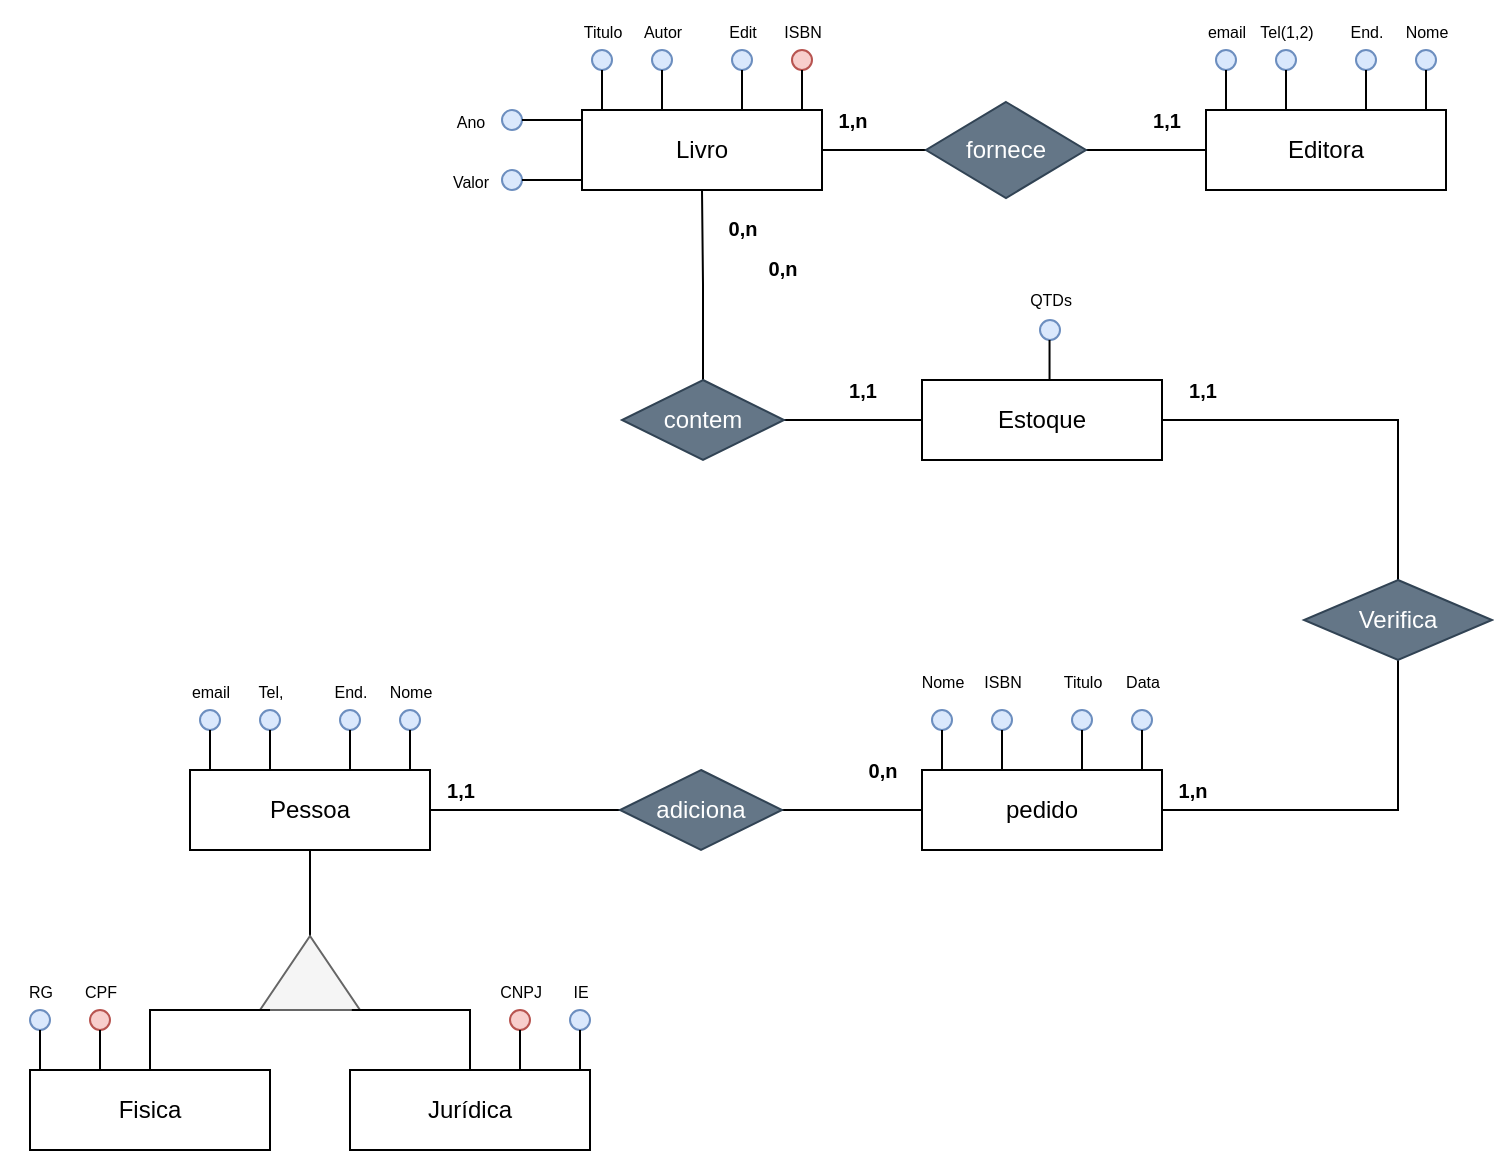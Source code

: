 <mxfile version="24.0.4" type="device">
  <diagram name="Página-1" id="OdjBMRz838rGZbjxM9Dp">
    <mxGraphModel dx="915" dy="690" grid="1" gridSize="10" guides="1" tooltips="1" connect="1" arrows="1" fold="1" page="1" pageScale="1" pageWidth="827" pageHeight="1169" math="0" shadow="0">
      <root>
        <mxCell id="0" />
        <mxCell id="1" parent="0" />
        <mxCell id="bKmv5C8NUxd5f1kKGfp8-123" style="edgeStyle=orthogonalEdgeStyle;rounded=0;orthogonalLoop=1;jettySize=auto;html=1;entryX=0;entryY=0.5;entryDx=0;entryDy=0;endArrow=none;endFill=0;" parent="1" source="bKmv5C8NUxd5f1kKGfp8-1" target="bKmv5C8NUxd5f1kKGfp8-124" edge="1">
          <mxGeometry relative="1" as="geometry">
            <mxPoint x="364" y="825" as="targetPoint" />
          </mxGeometry>
        </mxCell>
        <mxCell id="bKmv5C8NUxd5f1kKGfp8-1" value="Pessoa" style="rounded=0;whiteSpace=wrap;html=1;" parent="1" vertex="1">
          <mxGeometry x="153" y="805" width="120" height="40" as="geometry" />
        </mxCell>
        <mxCell id="bKmv5C8NUxd5f1kKGfp8-3" style="edgeStyle=orthogonalEdgeStyle;rounded=0;orthogonalLoop=1;jettySize=auto;html=1;entryX=0.5;entryY=1;entryDx=0;entryDy=0;endArrow=none;endFill=0;" parent="1" source="bKmv5C8NUxd5f1kKGfp8-2" target="bKmv5C8NUxd5f1kKGfp8-1" edge="1">
          <mxGeometry relative="1" as="geometry" />
        </mxCell>
        <mxCell id="bKmv5C8NUxd5f1kKGfp8-2" value="" style="triangle;whiteSpace=wrap;html=1;rotation=-90;fillColor=#f5f5f5;fontColor=#333333;strokeColor=#666666;" parent="1" vertex="1">
          <mxGeometry x="194.5" y="881.5" width="37" height="50" as="geometry" />
        </mxCell>
        <mxCell id="bKmv5C8NUxd5f1kKGfp8-6" style="edgeStyle=orthogonalEdgeStyle;rounded=0;orthogonalLoop=1;jettySize=auto;html=1;entryX=0;entryY=0.1;entryDx=0;entryDy=0;entryPerimeter=0;endArrow=none;endFill=0;" parent="1" source="bKmv5C8NUxd5f1kKGfp8-4" target="bKmv5C8NUxd5f1kKGfp8-2" edge="1">
          <mxGeometry relative="1" as="geometry">
            <mxPoint x="133" y="925" as="targetPoint" />
            <Array as="points">
              <mxPoint x="133" y="925" />
            </Array>
          </mxGeometry>
        </mxCell>
        <mxCell id="bKmv5C8NUxd5f1kKGfp8-4" value="Fisica" style="rounded=0;whiteSpace=wrap;html=1;" parent="1" vertex="1">
          <mxGeometry x="73" y="955" width="120" height="40" as="geometry" />
        </mxCell>
        <mxCell id="bKmv5C8NUxd5f1kKGfp8-7" style="edgeStyle=orthogonalEdgeStyle;rounded=0;orthogonalLoop=1;jettySize=auto;html=1;entryX=0.015;entryY=0.917;entryDx=0;entryDy=0;entryPerimeter=0;endArrow=none;endFill=0;" parent="1" source="bKmv5C8NUxd5f1kKGfp8-5" target="bKmv5C8NUxd5f1kKGfp8-2" edge="1">
          <mxGeometry relative="1" as="geometry">
            <mxPoint x="293" y="925" as="targetPoint" />
            <Array as="points">
              <mxPoint x="293" y="925" />
              <mxPoint x="234" y="925" />
            </Array>
          </mxGeometry>
        </mxCell>
        <mxCell id="bKmv5C8NUxd5f1kKGfp8-5" value="Jurídica&lt;span style=&quot;color: rgba(0, 0, 0, 0); font-family: monospace; font-size: 0px; text-align: start; text-wrap: nowrap;&quot;&gt;%3CmxGraphModel%3E%3Croot%3E%3CmxCell%20id%3D%220%22%2F%3E%3CmxCell%20id%3D%221%22%20parent%3D%220%22%2F%3E%3CmxCell%20id%3D%222%22%20value%3D%22%22%20style%3D%22ellipse%3BwhiteSpace%3Dwrap%3Bhtml%3D1%3Baspect%3Dfixed%3BfillColor%3D%23dae8fc%3BstrokeColor%3D%236c8ebf%3B%22%20vertex%3D%221%22%20parent%3D%221%22%3E%3CmxGeometry%20x%3D%22124%22%20y%3D%22600%22%20width%3D%2210%22%20height%3D%2210%22%20as%3D%22geometry%22%2F%3E%3C%2FmxCell%3E%3CmxCell%20id%3D%223%22%20value%3D%22%22%20style%3D%22ellipse%3BwhiteSpace%3Dwrap%3Bhtml%3D1%3Baspect%3Dfixed%3BfillColor%3D%23dae8fc%3BstrokeColor%3D%236c8ebf%3B%22%20vertex%3D%221%22%20parent%3D%221%22%3E%3CmxGeometry%20x%3D%22154%22%20y%3D%22600%22%20width%3D%2210%22%20height%3D%2210%22%20as%3D%22geometry%22%2F%3E%3C%2FmxCell%3E%3CmxCell%20id%3D%224%22%20style%3D%22edgeStyle%3DorthogonalEdgeStyle%3Brounded%3D0%3BorthogonalLoop%3D1%3BjettySize%3Dauto%3Bhtml%3D1%3BentryX%3D0.292%3BentryY%3D0%3BentryDx%3D0%3BentryDy%3D0%3BentryPerimeter%3D0%3BendArrow%3Dnone%3BendFill%3D0%3B%22%20edge%3D%221%22%20source%3D%223%22%20parent%3D%221%22%3E%3CmxGeometry%20relative%3D%221%22%20as%3D%22geometry%22%3E%3CmxPoint%20x%3D%22162%22%20y%3D%22630%22%20as%3D%22targetPoint%22%2F%3E%3C%2FmxGeometry%3E%3C%2FmxCell%3E%3CmxCell%20id%3D%225%22%20style%3D%22edgeStyle%3DorthogonalEdgeStyle%3Brounded%3D0%3BorthogonalLoop%3D1%3BjettySize%3Dauto%3Bhtml%3D1%3BentryX%3D0.049%3BentryY%3D-0.015%3BentryDx%3D0%3BentryDy%3D0%3BentryPerimeter%3D0%3BendArrow%3Dnone%3BendFill%3D0%3B%22%20edge%3D%221%22%20source%3D%222%22%20parent%3D%221%22%3E%3CmxGeometry%20relative%3D%221%22%20as%3D%22geometry%22%3E%3CmxPoint%20x%3D%22133%22%20y%3D%22629%22%20as%3D%22targetPoint%22%2F%3E%3C%2FmxGeometry%3E%3C%2FmxCell%3E%3C%2Froot%3E%3C%2FmxGraphModel%3E&lt;/span&gt;" style="rounded=0;whiteSpace=wrap;html=1;" parent="1" vertex="1">
          <mxGeometry x="233" y="955" width="120" height="40" as="geometry" />
        </mxCell>
        <mxCell id="bKmv5C8NUxd5f1kKGfp8-8" value="" style="ellipse;whiteSpace=wrap;html=1;aspect=fixed;fillColor=#dae8fc;strokeColor=#6c8ebf;" parent="1" vertex="1">
          <mxGeometry x="73" y="925" width="10" height="10" as="geometry" />
        </mxCell>
        <mxCell id="bKmv5C8NUxd5f1kKGfp8-9" value="" style="ellipse;whiteSpace=wrap;html=1;aspect=fixed;fillColor=#f8cecc;strokeColor=#b85450;" parent="1" vertex="1">
          <mxGeometry x="103" y="925" width="10" height="10" as="geometry" />
        </mxCell>
        <mxCell id="bKmv5C8NUxd5f1kKGfp8-10" style="edgeStyle=orthogonalEdgeStyle;rounded=0;orthogonalLoop=1;jettySize=auto;html=1;endArrow=none;endFill=0;" parent="1" source="bKmv5C8NUxd5f1kKGfp8-9" edge="1">
          <mxGeometry relative="1" as="geometry">
            <mxPoint x="108" y="955" as="targetPoint" />
            <Array as="points" />
          </mxGeometry>
        </mxCell>
        <mxCell id="bKmv5C8NUxd5f1kKGfp8-11" style="edgeStyle=orthogonalEdgeStyle;rounded=0;orthogonalLoop=1;jettySize=auto;html=1;endArrow=none;endFill=0;" parent="1" source="bKmv5C8NUxd5f1kKGfp8-8" edge="1">
          <mxGeometry relative="1" as="geometry">
            <mxPoint x="78" y="955" as="targetPoint" />
          </mxGeometry>
        </mxCell>
        <mxCell id="bKmv5C8NUxd5f1kKGfp8-12" value="&lt;span style=&quot;font-size: 8px;&quot;&gt;RG&lt;/span&gt;" style="text;html=1;align=center;verticalAlign=middle;resizable=0;points=[];autosize=1;strokeColor=none;fillColor=none;" parent="1" vertex="1">
          <mxGeometry x="58" y="900" width="40" height="30" as="geometry" />
        </mxCell>
        <mxCell id="bKmv5C8NUxd5f1kKGfp8-14" value="" style="ellipse;whiteSpace=wrap;html=1;aspect=fixed;fillColor=#f8cecc;strokeColor=#b85450;" parent="1" vertex="1">
          <mxGeometry x="313" y="925" width="10" height="10" as="geometry" />
        </mxCell>
        <mxCell id="bKmv5C8NUxd5f1kKGfp8-15" value="" style="ellipse;whiteSpace=wrap;html=1;aspect=fixed;fillColor=#dae8fc;strokeColor=#6c8ebf;" parent="1" vertex="1">
          <mxGeometry x="343" y="925" width="10" height="10" as="geometry" />
        </mxCell>
        <mxCell id="bKmv5C8NUxd5f1kKGfp8-16" style="edgeStyle=orthogonalEdgeStyle;rounded=0;orthogonalLoop=1;jettySize=auto;html=1;endArrow=none;endFill=0;" parent="1" source="bKmv5C8NUxd5f1kKGfp8-15" edge="1">
          <mxGeometry relative="1" as="geometry">
            <mxPoint x="348" y="955" as="targetPoint" />
            <Array as="points" />
          </mxGeometry>
        </mxCell>
        <mxCell id="bKmv5C8NUxd5f1kKGfp8-17" style="edgeStyle=orthogonalEdgeStyle;rounded=0;orthogonalLoop=1;jettySize=auto;html=1;endArrow=none;endFill=0;" parent="1" source="bKmv5C8NUxd5f1kKGfp8-14" edge="1">
          <mxGeometry relative="1" as="geometry">
            <mxPoint x="318" y="955" as="targetPoint" />
          </mxGeometry>
        </mxCell>
        <mxCell id="bKmv5C8NUxd5f1kKGfp8-18" value="&lt;span style=&quot;font-size: 8px;&quot;&gt;CNPJ&lt;/span&gt;" style="text;html=1;align=center;verticalAlign=middle;resizable=0;points=[];autosize=1;strokeColor=none;fillColor=none;" parent="1" vertex="1">
          <mxGeometry x="298" y="900" width="40" height="30" as="geometry" />
        </mxCell>
        <mxCell id="bKmv5C8NUxd5f1kKGfp8-19" value="&lt;span style=&quot;font-size: 8px;&quot;&gt;IE&lt;/span&gt;" style="text;html=1;align=center;verticalAlign=middle;resizable=0;points=[];autosize=1;strokeColor=none;fillColor=none;" parent="1" vertex="1">
          <mxGeometry x="333" y="900" width="30" height="30" as="geometry" />
        </mxCell>
        <mxCell id="bKmv5C8NUxd5f1kKGfp8-21" value="" style="ellipse;whiteSpace=wrap;html=1;aspect=fixed;fillColor=#dae8fc;strokeColor=#6c8ebf;" parent="1" vertex="1">
          <mxGeometry x="158" y="775" width="10" height="10" as="geometry" />
        </mxCell>
        <mxCell id="bKmv5C8NUxd5f1kKGfp8-22" style="edgeStyle=orthogonalEdgeStyle;rounded=0;orthogonalLoop=1;jettySize=auto;html=1;endArrow=none;endFill=0;" parent="1" source="bKmv5C8NUxd5f1kKGfp8-21" edge="1">
          <mxGeometry relative="1" as="geometry">
            <mxPoint x="163" y="805" as="targetPoint" />
          </mxGeometry>
        </mxCell>
        <mxCell id="bKmv5C8NUxd5f1kKGfp8-23" value="&lt;span style=&quot;font-size: 8px;&quot;&gt;email&lt;/span&gt;" style="text;html=1;align=center;verticalAlign=middle;resizable=0;points=[];autosize=1;strokeColor=none;fillColor=none;" parent="1" vertex="1">
          <mxGeometry x="143" y="750" width="40" height="30" as="geometry" />
        </mxCell>
        <mxCell id="bKmv5C8NUxd5f1kKGfp8-24" value="" style="ellipse;whiteSpace=wrap;html=1;aspect=fixed;fillColor=#dae8fc;strokeColor=#6c8ebf;" parent="1" vertex="1">
          <mxGeometry x="258" y="775" width="10" height="10" as="geometry" />
        </mxCell>
        <mxCell id="bKmv5C8NUxd5f1kKGfp8-25" style="edgeStyle=orthogonalEdgeStyle;rounded=0;orthogonalLoop=1;jettySize=auto;html=1;endArrow=none;endFill=0;" parent="1" source="bKmv5C8NUxd5f1kKGfp8-24" edge="1">
          <mxGeometry relative="1" as="geometry">
            <mxPoint x="263" y="805" as="targetPoint" />
          </mxGeometry>
        </mxCell>
        <mxCell id="bKmv5C8NUxd5f1kKGfp8-26" value="&lt;span style=&quot;font-size: 8px;&quot;&gt;Nome&lt;/span&gt;" style="text;html=1;align=center;verticalAlign=middle;resizable=0;points=[];autosize=1;strokeColor=none;fillColor=none;" parent="1" vertex="1">
          <mxGeometry x="243" y="750" width="40" height="30" as="geometry" />
        </mxCell>
        <mxCell id="bKmv5C8NUxd5f1kKGfp8-27" value="" style="ellipse;whiteSpace=wrap;html=1;aspect=fixed;fillColor=#dae8fc;strokeColor=#6c8ebf;" parent="1" vertex="1">
          <mxGeometry x="188" y="775" width="10" height="10" as="geometry" />
        </mxCell>
        <mxCell id="bKmv5C8NUxd5f1kKGfp8-28" style="edgeStyle=orthogonalEdgeStyle;rounded=0;orthogonalLoop=1;jettySize=auto;html=1;endArrow=none;endFill=0;" parent="1" source="bKmv5C8NUxd5f1kKGfp8-27" edge="1">
          <mxGeometry relative="1" as="geometry">
            <mxPoint x="193" y="805" as="targetPoint" />
          </mxGeometry>
        </mxCell>
        <mxCell id="bKmv5C8NUxd5f1kKGfp8-29" value="&lt;span style=&quot;font-size: 8px;&quot;&gt;Tel,&lt;/span&gt;" style="text;html=1;align=center;verticalAlign=middle;resizable=0;points=[];autosize=1;strokeColor=none;fillColor=none;" parent="1" vertex="1">
          <mxGeometry x="173" y="750" width="40" height="30" as="geometry" />
        </mxCell>
        <mxCell id="bKmv5C8NUxd5f1kKGfp8-30" value="" style="ellipse;whiteSpace=wrap;html=1;aspect=fixed;fillColor=#dae8fc;strokeColor=#6c8ebf;" parent="1" vertex="1">
          <mxGeometry x="228" y="775" width="10" height="10" as="geometry" />
        </mxCell>
        <mxCell id="bKmv5C8NUxd5f1kKGfp8-31" style="edgeStyle=orthogonalEdgeStyle;rounded=0;orthogonalLoop=1;jettySize=auto;html=1;endArrow=none;endFill=0;" parent="1" source="bKmv5C8NUxd5f1kKGfp8-30" edge="1">
          <mxGeometry relative="1" as="geometry">
            <mxPoint x="233" y="805" as="targetPoint" />
          </mxGeometry>
        </mxCell>
        <mxCell id="bKmv5C8NUxd5f1kKGfp8-32" value="&lt;span style=&quot;font-size: 8px;&quot;&gt;End.&lt;/span&gt;" style="text;html=1;align=center;verticalAlign=middle;resizable=0;points=[];autosize=1;strokeColor=none;fillColor=none;" parent="1" vertex="1">
          <mxGeometry x="213" y="750" width="40" height="30" as="geometry" />
        </mxCell>
        <mxCell id="bKmv5C8NUxd5f1kKGfp8-33" value="Livro" style="rounded=0;whiteSpace=wrap;html=1;" parent="1" vertex="1">
          <mxGeometry x="349" y="475" width="120" height="40" as="geometry" />
        </mxCell>
        <mxCell id="bKmv5C8NUxd5f1kKGfp8-34" value="" style="ellipse;whiteSpace=wrap;html=1;aspect=fixed;fillColor=#dae8fc;strokeColor=#6c8ebf;" parent="1" vertex="1">
          <mxGeometry x="354" y="445" width="10" height="10" as="geometry" />
        </mxCell>
        <mxCell id="bKmv5C8NUxd5f1kKGfp8-35" style="edgeStyle=orthogonalEdgeStyle;rounded=0;orthogonalLoop=1;jettySize=auto;html=1;endArrow=none;endFill=0;" parent="1" source="bKmv5C8NUxd5f1kKGfp8-34" edge="1">
          <mxGeometry relative="1" as="geometry">
            <mxPoint x="359" y="475" as="targetPoint" />
          </mxGeometry>
        </mxCell>
        <mxCell id="bKmv5C8NUxd5f1kKGfp8-36" value="&lt;span style=&quot;font-size: 8px;&quot;&gt;Titulo&lt;/span&gt;" style="text;html=1;align=center;verticalAlign=middle;resizable=0;points=[];autosize=1;strokeColor=none;fillColor=none;" parent="1" vertex="1">
          <mxGeometry x="339" y="420" width="40" height="30" as="geometry" />
        </mxCell>
        <mxCell id="bKmv5C8NUxd5f1kKGfp8-37" value="" style="ellipse;whiteSpace=wrap;html=1;aspect=fixed;fillColor=#f8cecc;strokeColor=#b85450;" parent="1" vertex="1">
          <mxGeometry x="454" y="445" width="10" height="10" as="geometry" />
        </mxCell>
        <mxCell id="bKmv5C8NUxd5f1kKGfp8-38" style="edgeStyle=orthogonalEdgeStyle;rounded=0;orthogonalLoop=1;jettySize=auto;html=1;endArrow=none;endFill=0;" parent="1" source="bKmv5C8NUxd5f1kKGfp8-37" edge="1">
          <mxGeometry relative="1" as="geometry">
            <mxPoint x="459" y="475" as="targetPoint" />
          </mxGeometry>
        </mxCell>
        <mxCell id="bKmv5C8NUxd5f1kKGfp8-39" value="&lt;span style=&quot;font-size: 8px;&quot;&gt;ISBN&lt;/span&gt;&lt;span style=&quot;color: rgba(0, 0, 0, 0); font-family: monospace; font-size: 0px; text-align: start;&quot;&gt;%3CmxGraphModel%3E%3Croot%3E%3CmxCell%20id%3D%220%22%2F%3E%3CmxCell%20id%3D%221%22%20parent%3D%220%22%2F%3E%3CmxCell%20id%3D%222%22%20value%3D%22%22%20style%3D%22ellipse%3BwhiteSpace%3Dwrap%3Bhtml%3D1%3Baspect%3Dfixed%3BfillColor%3D%23f8cecc%3BstrokeColor%3D%23b85450%3B%22%20vertex%3D%221%22%20parent%3D%221%22%3E%3CmxGeometry%20x%3D%2290%22%20y%3D%22630%22%20width%3D%2210%22%20height%3D%2210%22%20as%3D%22geometry%22%2F%3E%3C%2FmxCell%3E%3CmxCell%20id%3D%223%22%20style%3D%22edgeStyle%3DorthogonalEdgeStyle%3Brounded%3D0%3BorthogonalLoop%3D1%3BjettySize%3Dauto%3Bhtml%3D1%3BendArrow%3Dnone%3BendFill%3D0%3BentryX%3D0%3BentryY%3D0.5%3BentryDx%3D0%3BentryDy%3D0%3B%22%20edge%3D%221%22%20source%3D%222%22%20parent%3D%221%22%3E%3CmxGeometry%20relative%3D%221%22%20as%3D%22geometry%22%3E%3CmxPoint%20x%3D%22127%22%20y%3D%22650%22%20as%3D%22targetPoint%22%2F%3E%3CArray%20as%3D%22points%22%3E%3CmxPoint%20x%3D%2295%22%20y%3D%22650%22%2F%3E%3C%2FArray%3E%3C%2FmxGeometry%3E%3C%2FmxCell%3E%3CmxCell%20id%3D%224%22%20value%3D%22%26lt%3Bspan%20style%3D%26quot%3Bfont-size%3A%208px%3B%26quot%3B%26gt%3BExemplar%26lt%3B%2Fspan%26gt%3B%22%20style%3D%22text%3Bhtml%3D1%3Balign%3Dcenter%3BverticalAlign%3Dmiddle%3Bresizable%3D0%3Bpoints%3D%5B%5D%3Bautosize%3D1%3BstrokeColor%3Dnone%3BfillColor%3Dnone%3B%22%20vertex%3D%221%22%20parent%3D%221%22%3E%3CmxGeometry%20x%3D%2265%22%20y%3D%22600%22%20width%3D%2260%22%20height%3D%2230%22%20as%3D%22geometry%22%2F%3E%3C%2FmxCell%3E%3C%2Froot%3E%3C%2FmxGraphModel%3E&lt;/span&gt;&lt;span style=&quot;color: rgba(0, 0, 0, 0); font-family: monospace; font-size: 0px; text-align: start;&quot;&gt;%3CmxGraphModel%3E%3Croot%3E%3CmxCell%20id%3D%220%22%2F%3E%3CmxCell%20id%3D%221%22%20parent%3D%220%22%2F%3E%3CmxCell%20id%3D%222%22%20value%3D%22%22%20style%3D%22ellipse%3BwhiteSpace%3Dwrap%3Bhtml%3D1%3Baspect%3Dfixed%3BfillColor%3D%23f8cecc%3BstrokeColor%3D%23b85450%3B%22%20vertex%3D%221%22%20parent%3D%221%22%3E%3CmxGeometry%20x%3D%2290%22%20y%3D%22630%22%20width%3D%2210%22%20height%3D%2210%22%20as%3D%22geometry%22%2F%3E%3C%2FmxCell%3E%3CmxCell%20id%3D%223%22%20style%3D%22edgeStyle%3DorthogonalEdgeStyle%3Brounded%3D0%3BorthogonalLoop%3D1%3BjettySize%3Dauto%3Bhtml%3D1%3BendArrow%3Dnone%3BendFill%3D0%3BentryX%3D0%3BentryY%3D0.5%3BentryDx%3D0%3BentryDy%3D0%3B%22%20edge%3D%221%22%20source%3D%222%22%20parent%3D%221%22%3E%3CmxGeometry%20relative%3D%221%22%20as%3D%22geometry%22%3E%3CmxPoint%20x%3D%22127%22%20y%3D%22650%22%20as%3D%22targetPoint%22%2F%3E%3CArray%20as%3D%22points%22%3E%3CmxPoint%20x%3D%2295%22%20y%3D%22650%22%2F%3E%3C%2FArray%3E%3C%2FmxGeometry%3E%3C%2FmxCell%3E%3CmxCell%20id%3D%224%22%20value%3D%22%26lt%3Bspan%20style%3D%26quot%3Bfont-size%3A%208px%3B%26quot%3B%26gt%3BExemplar%26lt%3B%2Fspan%26gt%3B%22%20style%3D%22text%3Bhtml%3D1%3Balign%3Dcenter%3BverticalAlign%3Dmiddle%3Bresizable%3D0%3Bpoints%3D%5B%5D%3Bautosize%3D1%3BstrokeColor%3Dnone%3BfillColor%3Dnone%3B%22%20vertex%3D%221%22%20parent%3D%221%22%3E%3CmxGeometry%20x%3D%2265%22%20y%3D%22600%22%20width%3D%2260%22%20height%3D%2230%22%20as%3D%22geometry%22%2F%3E%3C%2FmxCell%3E%3C%2Froot%3E%3C%2FmxGraphModel%3E&lt;/span&gt;" style="text;html=1;align=center;verticalAlign=middle;resizable=0;points=[];autosize=1;" parent="1" vertex="1">
          <mxGeometry x="439" y="420" width="40" height="30" as="geometry" />
        </mxCell>
        <mxCell id="bKmv5C8NUxd5f1kKGfp8-40" value="" style="ellipse;whiteSpace=wrap;html=1;aspect=fixed;fillColor=#dae8fc;strokeColor=#6c8ebf;" parent="1" vertex="1">
          <mxGeometry x="384" y="445" width="10" height="10" as="geometry" />
        </mxCell>
        <mxCell id="bKmv5C8NUxd5f1kKGfp8-41" style="edgeStyle=orthogonalEdgeStyle;rounded=0;orthogonalLoop=1;jettySize=auto;html=1;endArrow=none;endFill=0;" parent="1" source="bKmv5C8NUxd5f1kKGfp8-40" edge="1">
          <mxGeometry relative="1" as="geometry">
            <mxPoint x="389" y="475" as="targetPoint" />
          </mxGeometry>
        </mxCell>
        <mxCell id="bKmv5C8NUxd5f1kKGfp8-42" value="&lt;span style=&quot;font-size: 8px;&quot;&gt;Autor&lt;/span&gt;" style="text;html=1;align=center;verticalAlign=middle;resizable=0;points=[];autosize=1;strokeColor=none;fillColor=none;" parent="1" vertex="1">
          <mxGeometry x="369" y="420" width="40" height="30" as="geometry" />
        </mxCell>
        <mxCell id="bKmv5C8NUxd5f1kKGfp8-43" value="" style="ellipse;whiteSpace=wrap;html=1;aspect=fixed;fillColor=#dae8fc;strokeColor=#6c8ebf;" parent="1" vertex="1">
          <mxGeometry x="424" y="445" width="10" height="10" as="geometry" />
        </mxCell>
        <mxCell id="bKmv5C8NUxd5f1kKGfp8-44" style="edgeStyle=orthogonalEdgeStyle;rounded=0;orthogonalLoop=1;jettySize=auto;html=1;endArrow=none;endFill=0;" parent="1" source="bKmv5C8NUxd5f1kKGfp8-43" edge="1">
          <mxGeometry relative="1" as="geometry">
            <mxPoint x="429" y="475" as="targetPoint" />
          </mxGeometry>
        </mxCell>
        <mxCell id="bKmv5C8NUxd5f1kKGfp8-45" value="&lt;span style=&quot;font-size: 8px;&quot;&gt;Edit&lt;/span&gt;" style="text;html=1;align=center;verticalAlign=middle;resizable=0;points=[];autosize=1;strokeColor=none;fillColor=none;" parent="1" vertex="1">
          <mxGeometry x="409" y="420" width="40" height="30" as="geometry" />
        </mxCell>
        <mxCell id="bKmv5C8NUxd5f1kKGfp8-46" value="" style="ellipse;whiteSpace=wrap;html=1;aspect=fixed;fillColor=#dae8fc;strokeColor=#6c8ebf;" parent="1" vertex="1">
          <mxGeometry x="309" y="505" width="10" height="10" as="geometry" />
        </mxCell>
        <mxCell id="bKmv5C8NUxd5f1kKGfp8-47" style="edgeStyle=orthogonalEdgeStyle;rounded=0;orthogonalLoop=1;jettySize=auto;html=1;endArrow=none;endFill=0;" parent="1" source="bKmv5C8NUxd5f1kKGfp8-46" edge="1">
          <mxGeometry relative="1" as="geometry">
            <mxPoint x="349" y="510" as="targetPoint" />
            <Array as="points">
              <mxPoint x="349" y="510" />
            </Array>
          </mxGeometry>
        </mxCell>
        <mxCell id="bKmv5C8NUxd5f1kKGfp8-48" value="&lt;span style=&quot;font-size: 8px;&quot;&gt;Valor&lt;/span&gt;" style="text;html=1;align=center;verticalAlign=middle;resizable=0;points=[];autosize=1;" parent="1" vertex="1">
          <mxGeometry x="273" y="495" width="40" height="30" as="geometry" />
        </mxCell>
        <mxCell id="bKmv5C8NUxd5f1kKGfp8-52" value="" style="ellipse;whiteSpace=wrap;html=1;aspect=fixed;fillColor=#dae8fc;strokeColor=#6c8ebf;" parent="1" vertex="1">
          <mxGeometry x="309" y="475" width="10" height="10" as="geometry" />
        </mxCell>
        <mxCell id="bKmv5C8NUxd5f1kKGfp8-53" style="edgeStyle=orthogonalEdgeStyle;rounded=0;orthogonalLoop=1;jettySize=auto;html=1;endArrow=none;endFill=0;" parent="1" source="bKmv5C8NUxd5f1kKGfp8-52" edge="1">
          <mxGeometry relative="1" as="geometry">
            <mxPoint x="349" y="480" as="targetPoint" />
            <Array as="points">
              <mxPoint x="349" y="480" />
            </Array>
          </mxGeometry>
        </mxCell>
        <mxCell id="bKmv5C8NUxd5f1kKGfp8-54" value="&lt;span style=&quot;font-size: 8px;&quot;&gt;Ano&lt;/span&gt;" style="text;html=1;align=center;verticalAlign=middle;resizable=0;points=[];autosize=1;" parent="1" vertex="1">
          <mxGeometry x="273" y="465" width="40" height="30" as="geometry" />
        </mxCell>
        <mxCell id="bKmv5C8NUxd5f1kKGfp8-70" value="Editora" style="rounded=0;whiteSpace=wrap;html=1;" parent="1" vertex="1">
          <mxGeometry x="661" y="475" width="120" height="40" as="geometry" />
        </mxCell>
        <mxCell id="bKmv5C8NUxd5f1kKGfp8-71" value="" style="ellipse;whiteSpace=wrap;html=1;aspect=fixed;fillColor=#dae8fc;strokeColor=#6c8ebf;" parent="1" vertex="1">
          <mxGeometry x="666" y="445" width="10" height="10" as="geometry" />
        </mxCell>
        <mxCell id="bKmv5C8NUxd5f1kKGfp8-72" style="edgeStyle=orthogonalEdgeStyle;rounded=0;orthogonalLoop=1;jettySize=auto;html=1;endArrow=none;endFill=0;" parent="1" source="bKmv5C8NUxd5f1kKGfp8-71" edge="1">
          <mxGeometry relative="1" as="geometry">
            <mxPoint x="671" y="475" as="targetPoint" />
          </mxGeometry>
        </mxCell>
        <mxCell id="bKmv5C8NUxd5f1kKGfp8-73" value="&lt;span style=&quot;font-size: 8px;&quot;&gt;email&lt;/span&gt;" style="text;html=1;align=center;verticalAlign=middle;resizable=0;points=[];autosize=1;strokeColor=none;fillColor=none;" parent="1" vertex="1">
          <mxGeometry x="651" y="420" width="40" height="30" as="geometry" />
        </mxCell>
        <mxCell id="bKmv5C8NUxd5f1kKGfp8-74" value="" style="ellipse;whiteSpace=wrap;html=1;aspect=fixed;fillColor=#dae8fc;strokeColor=#6c8ebf;" parent="1" vertex="1">
          <mxGeometry x="766" y="445" width="10" height="10" as="geometry" />
        </mxCell>
        <mxCell id="bKmv5C8NUxd5f1kKGfp8-75" style="edgeStyle=orthogonalEdgeStyle;rounded=0;orthogonalLoop=1;jettySize=auto;html=1;endArrow=none;endFill=0;" parent="1" source="bKmv5C8NUxd5f1kKGfp8-74" edge="1">
          <mxGeometry relative="1" as="geometry">
            <mxPoint x="771" y="475" as="targetPoint" />
          </mxGeometry>
        </mxCell>
        <mxCell id="bKmv5C8NUxd5f1kKGfp8-76" value="&lt;span style=&quot;font-size: 8px;&quot;&gt;Nome&lt;/span&gt;" style="text;html=1;align=center;verticalAlign=middle;resizable=0;points=[];autosize=1;strokeColor=none;fillColor=none;" parent="1" vertex="1">
          <mxGeometry x="751" y="420" width="40" height="30" as="geometry" />
        </mxCell>
        <mxCell id="bKmv5C8NUxd5f1kKGfp8-77" value="" style="ellipse;whiteSpace=wrap;html=1;aspect=fixed;fillColor=#dae8fc;strokeColor=#6c8ebf;" parent="1" vertex="1">
          <mxGeometry x="696" y="445" width="10" height="10" as="geometry" />
        </mxCell>
        <mxCell id="bKmv5C8NUxd5f1kKGfp8-78" style="edgeStyle=orthogonalEdgeStyle;rounded=0;orthogonalLoop=1;jettySize=auto;html=1;endArrow=none;endFill=0;" parent="1" source="bKmv5C8NUxd5f1kKGfp8-77" edge="1">
          <mxGeometry relative="1" as="geometry">
            <mxPoint x="701" y="475" as="targetPoint" />
          </mxGeometry>
        </mxCell>
        <mxCell id="bKmv5C8NUxd5f1kKGfp8-79" value="&lt;span style=&quot;font-size: 8px;&quot;&gt;Tel(1,2)&lt;/span&gt;" style="text;html=1;align=center;verticalAlign=middle;resizable=0;points=[];autosize=1;strokeColor=none;fillColor=none;" parent="1" vertex="1">
          <mxGeometry x="676" y="420" width="50" height="30" as="geometry" />
        </mxCell>
        <mxCell id="bKmv5C8NUxd5f1kKGfp8-80" value="" style="ellipse;whiteSpace=wrap;html=1;aspect=fixed;fillColor=#dae8fc;strokeColor=#6c8ebf;" parent="1" vertex="1">
          <mxGeometry x="736" y="445" width="10" height="10" as="geometry" />
        </mxCell>
        <mxCell id="bKmv5C8NUxd5f1kKGfp8-81" style="edgeStyle=orthogonalEdgeStyle;rounded=0;orthogonalLoop=1;jettySize=auto;html=1;endArrow=none;endFill=0;" parent="1" source="bKmv5C8NUxd5f1kKGfp8-80" edge="1">
          <mxGeometry relative="1" as="geometry">
            <mxPoint x="741" y="475" as="targetPoint" />
          </mxGeometry>
        </mxCell>
        <mxCell id="bKmv5C8NUxd5f1kKGfp8-82" value="&lt;span style=&quot;font-size: 8px;&quot;&gt;End.&lt;/span&gt;" style="text;html=1;align=center;verticalAlign=middle;resizable=0;points=[];autosize=1;strokeColor=none;fillColor=none;" parent="1" vertex="1">
          <mxGeometry x="721" y="420" width="40" height="30" as="geometry" />
        </mxCell>
        <mxCell id="bKmv5C8NUxd5f1kKGfp8-86" style="edgeStyle=orthogonalEdgeStyle;rounded=0;orthogonalLoop=1;jettySize=auto;html=1;entryX=0;entryY=0.5;entryDx=0;entryDy=0;endArrow=none;endFill=0;" parent="1" source="bKmv5C8NUxd5f1kKGfp8-85" target="bKmv5C8NUxd5f1kKGfp8-70" edge="1">
          <mxGeometry relative="1" as="geometry" />
        </mxCell>
        <mxCell id="bKmv5C8NUxd5f1kKGfp8-87" style="edgeStyle=orthogonalEdgeStyle;rounded=0;orthogonalLoop=1;jettySize=auto;html=1;endArrow=none;endFill=0;" parent="1" source="bKmv5C8NUxd5f1kKGfp8-85" target="bKmv5C8NUxd5f1kKGfp8-33" edge="1">
          <mxGeometry relative="1" as="geometry" />
        </mxCell>
        <mxCell id="bKmv5C8NUxd5f1kKGfp8-85" value="fornece" style="rhombus;whiteSpace=wrap;html=1;fillColor=#647687;fontColor=#ffffff;strokeColor=#314354;" parent="1" vertex="1">
          <mxGeometry x="521" y="471" width="80" height="48" as="geometry" />
        </mxCell>
        <mxCell id="bKmv5C8NUxd5f1kKGfp8-88" value="&lt;b&gt;&lt;font style=&quot;font-size: 10px;&quot;&gt;1,n&lt;/font&gt;&lt;/b&gt;" style="text;html=1;align=center;verticalAlign=middle;resizable=0;points=[];autosize=1;strokeColor=none;fillColor=none;" parent="1" vertex="1">
          <mxGeometry x="464" y="465" width="40" height="30" as="geometry" />
        </mxCell>
        <mxCell id="bKmv5C8NUxd5f1kKGfp8-89" value="&lt;b&gt;&lt;font style=&quot;font-size: 10px;&quot;&gt;1,1&lt;/font&gt;&lt;/b&gt;" style="text;html=1;align=center;verticalAlign=middle;resizable=0;points=[];autosize=1;strokeColor=none;fillColor=none;" parent="1" vertex="1">
          <mxGeometry x="621" y="465" width="40" height="30" as="geometry" />
        </mxCell>
        <mxCell id="bKmv5C8NUxd5f1kKGfp8-91" value="pedido" style="rounded=0;whiteSpace=wrap;html=1;" parent="1" vertex="1">
          <mxGeometry x="519" y="805" width="120" height="40" as="geometry" />
        </mxCell>
        <mxCell id="bKmv5C8NUxd5f1kKGfp8-92" value="" style="ellipse;whiteSpace=wrap;html=1;aspect=fixed;fillColor=#dae8fc;strokeColor=#6c8ebf;" parent="1" vertex="1">
          <mxGeometry x="524" y="775" width="10" height="10" as="geometry" />
        </mxCell>
        <mxCell id="bKmv5C8NUxd5f1kKGfp8-93" style="edgeStyle=orthogonalEdgeStyle;rounded=0;orthogonalLoop=1;jettySize=auto;html=1;endArrow=none;endFill=0;" parent="1" source="bKmv5C8NUxd5f1kKGfp8-92" edge="1">
          <mxGeometry relative="1" as="geometry">
            <mxPoint x="529" y="805" as="targetPoint" />
          </mxGeometry>
        </mxCell>
        <mxCell id="bKmv5C8NUxd5f1kKGfp8-94" value="" style="ellipse;whiteSpace=wrap;html=1;aspect=fixed;fillColor=#dae8fc;strokeColor=#6c8ebf;" parent="1" vertex="1">
          <mxGeometry x="624" y="775" width="10" height="10" as="geometry" />
        </mxCell>
        <mxCell id="bKmv5C8NUxd5f1kKGfp8-95" style="edgeStyle=orthogonalEdgeStyle;rounded=0;orthogonalLoop=1;jettySize=auto;html=1;endArrow=none;endFill=0;" parent="1" source="bKmv5C8NUxd5f1kKGfp8-94" edge="1">
          <mxGeometry relative="1" as="geometry">
            <mxPoint x="629" y="805" as="targetPoint" />
          </mxGeometry>
        </mxCell>
        <mxCell id="bKmv5C8NUxd5f1kKGfp8-96" value="" style="ellipse;whiteSpace=wrap;html=1;aspect=fixed;fillColor=#dae8fc;strokeColor=#6c8ebf;" parent="1" vertex="1">
          <mxGeometry x="554" y="775" width="10" height="10" as="geometry" />
        </mxCell>
        <mxCell id="bKmv5C8NUxd5f1kKGfp8-97" style="edgeStyle=orthogonalEdgeStyle;rounded=0;orthogonalLoop=1;jettySize=auto;html=1;endArrow=none;endFill=0;" parent="1" source="bKmv5C8NUxd5f1kKGfp8-96" edge="1">
          <mxGeometry relative="1" as="geometry">
            <mxPoint x="559" y="805" as="targetPoint" />
          </mxGeometry>
        </mxCell>
        <mxCell id="bKmv5C8NUxd5f1kKGfp8-98" value="" style="ellipse;whiteSpace=wrap;html=1;aspect=fixed;fillColor=#dae8fc;strokeColor=#6c8ebf;" parent="1" vertex="1">
          <mxGeometry x="594" y="775" width="10" height="10" as="geometry" />
        </mxCell>
        <mxCell id="bKmv5C8NUxd5f1kKGfp8-99" style="edgeStyle=orthogonalEdgeStyle;rounded=0;orthogonalLoop=1;jettySize=auto;html=1;endArrow=none;endFill=0;" parent="1" source="bKmv5C8NUxd5f1kKGfp8-98" edge="1">
          <mxGeometry relative="1" as="geometry">
            <mxPoint x="599" y="805" as="targetPoint" />
          </mxGeometry>
        </mxCell>
        <mxCell id="bKmv5C8NUxd5f1kKGfp8-100" value="&lt;span style=&quot;font-size: 8px;&quot;&gt;Nome&lt;/span&gt;" style="text;html=1;align=center;verticalAlign=middle;resizable=0;points=[];autosize=1;strokeColor=none;fillColor=none;" parent="1" vertex="1">
          <mxGeometry x="509" y="745" width="40" height="30" as="geometry" />
        </mxCell>
        <mxCell id="bKmv5C8NUxd5f1kKGfp8-101" value="&lt;span style=&quot;font-size: 8px;&quot;&gt;ISBN&lt;/span&gt;" style="text;html=1;align=center;verticalAlign=middle;resizable=0;points=[];autosize=1;strokeColor=none;fillColor=none;" parent="1" vertex="1">
          <mxGeometry x="539" y="745" width="40" height="30" as="geometry" />
        </mxCell>
        <mxCell id="bKmv5C8NUxd5f1kKGfp8-102" value="&lt;span style=&quot;font-size: 8px;&quot;&gt;Titulo&lt;/span&gt;" style="text;html=1;align=center;verticalAlign=middle;resizable=0;points=[];autosize=1;strokeColor=none;fillColor=none;" parent="1" vertex="1">
          <mxGeometry x="579" y="745" width="40" height="30" as="geometry" />
        </mxCell>
        <mxCell id="bKmv5C8NUxd5f1kKGfp8-103" value="&lt;span style=&quot;font-size: 8px;&quot;&gt;Data&lt;/span&gt;" style="text;html=1;align=center;verticalAlign=middle;resizable=0;points=[];autosize=1;strokeColor=none;fillColor=none;" parent="1" vertex="1">
          <mxGeometry x="609" y="745" width="40" height="30" as="geometry" />
        </mxCell>
        <mxCell id="bKmv5C8NUxd5f1kKGfp8-104" value="Estoque" style="rounded=0;whiteSpace=wrap;html=1;" parent="1" vertex="1">
          <mxGeometry x="519" y="610" width="120" height="40" as="geometry" />
        </mxCell>
        <mxCell id="bKmv5C8NUxd5f1kKGfp8-105" value="" style="ellipse;whiteSpace=wrap;html=1;aspect=fixed;fillColor=#dae8fc;strokeColor=#6c8ebf;" parent="1" vertex="1">
          <mxGeometry x="578" y="580" width="10" height="10" as="geometry" />
        </mxCell>
        <mxCell id="bKmv5C8NUxd5f1kKGfp8-106" style="edgeStyle=orthogonalEdgeStyle;rounded=0;orthogonalLoop=1;jettySize=auto;html=1;endArrow=none;endFill=0;" parent="1" edge="1">
          <mxGeometry relative="1" as="geometry">
            <mxPoint x="582.77" y="610" as="targetPoint" />
            <mxPoint x="582.77" y="590" as="sourcePoint" />
            <Array as="points">
              <mxPoint x="582.77" y="590" />
            </Array>
          </mxGeometry>
        </mxCell>
        <mxCell id="bKmv5C8NUxd5f1kKGfp8-113" value="&lt;span style=&quot;font-size: 8px;&quot;&gt;QTDs&lt;/span&gt;" style="text;html=1;align=center;verticalAlign=middle;resizable=0;points=[];autosize=1;strokeColor=none;fillColor=none;" parent="1" vertex="1">
          <mxGeometry x="563" y="554" width="40" height="30" as="geometry" />
        </mxCell>
        <mxCell id="bKmv5C8NUxd5f1kKGfp8-118" style="edgeStyle=orthogonalEdgeStyle;rounded=0;orthogonalLoop=1;jettySize=auto;html=1;entryX=0.5;entryY=1;entryDx=0;entryDy=0;endArrow=none;endFill=0;" parent="1" source="bKmv5C8NUxd5f1kKGfp8-117" target="bKmv5C8NUxd5f1kKGfp8-33" edge="1">
          <mxGeometry relative="1" as="geometry" />
        </mxCell>
        <mxCell id="bKmv5C8NUxd5f1kKGfp8-119" style="edgeStyle=orthogonalEdgeStyle;rounded=0;orthogonalLoop=1;jettySize=auto;html=1;entryX=0;entryY=0.5;entryDx=0;entryDy=0;endArrow=none;endFill=0;" parent="1" source="bKmv5C8NUxd5f1kKGfp8-117" target="bKmv5C8NUxd5f1kKGfp8-104" edge="1">
          <mxGeometry relative="1" as="geometry" />
        </mxCell>
        <mxCell id="bKmv5C8NUxd5f1kKGfp8-117" value="contem" style="rhombus;whiteSpace=wrap;html=1;fillColor=#647687;fontColor=#ffffff;strokeColor=#314354;" parent="1" vertex="1">
          <mxGeometry x="369" y="610" width="81" height="40" as="geometry" />
        </mxCell>
        <mxCell id="bKmv5C8NUxd5f1kKGfp8-120" value="&lt;b&gt;&lt;font style=&quot;font-size: 10px;&quot;&gt;1,1&lt;/font&gt;&lt;/b&gt;" style="text;html=1;align=center;verticalAlign=middle;resizable=0;points=[];autosize=1;strokeColor=none;fillColor=none;" parent="1" vertex="1">
          <mxGeometry x="469" y="600" width="40" height="30" as="geometry" />
        </mxCell>
        <mxCell id="bKmv5C8NUxd5f1kKGfp8-121" value="&lt;span style=&quot;font-size: 10px;&quot;&gt;&lt;b&gt;0,n&lt;/b&gt;&lt;/span&gt;" style="text;html=1;align=center;verticalAlign=middle;resizable=0;points=[];autosize=1;strokeColor=none;fillColor=none;" parent="1" vertex="1">
          <mxGeometry x="409" y="519" width="40" height="30" as="geometry" />
        </mxCell>
        <mxCell id="bKmv5C8NUxd5f1kKGfp8-126" style="edgeStyle=orthogonalEdgeStyle;rounded=0;orthogonalLoop=1;jettySize=auto;html=1;exitX=1;exitY=0.5;exitDx=0;exitDy=0;entryX=0;entryY=0.5;entryDx=0;entryDy=0;endArrow=none;endFill=0;" parent="1" source="bKmv5C8NUxd5f1kKGfp8-124" target="bKmv5C8NUxd5f1kKGfp8-91" edge="1">
          <mxGeometry relative="1" as="geometry" />
        </mxCell>
        <mxCell id="bKmv5C8NUxd5f1kKGfp8-124" value="adiciona" style="rhombus;whiteSpace=wrap;html=1;fillColor=#647687;strokeColor=#314354;fontColor=#ffffff;" parent="1" vertex="1">
          <mxGeometry x="368" y="805" width="81" height="40" as="geometry" />
        </mxCell>
        <mxCell id="bKmv5C8NUxd5f1kKGfp8-127" value="&lt;span style=&quot;font-size: 10px;&quot;&gt;0,n&lt;/span&gt;" style="text;html=1;align=center;verticalAlign=middle;resizable=0;points=[];autosize=1;strokeColor=none;fillColor=none;fontStyle=1" parent="1" vertex="1">
          <mxGeometry x="479" y="790" width="40" height="30" as="geometry" />
        </mxCell>
        <mxCell id="bKmv5C8NUxd5f1kKGfp8-129" value="&lt;span style=&quot;font-size: 10px;&quot;&gt;&lt;span&gt;0,n&lt;/span&gt;&lt;/span&gt;" style="text;html=1;align=center;verticalAlign=middle;resizable=0;points=[];autosize=1;strokeColor=none;fillColor=none;fontStyle=1" parent="1" vertex="1">
          <mxGeometry x="429" y="539" width="40" height="30" as="geometry" />
        </mxCell>
        <mxCell id="bKmv5C8NUxd5f1kKGfp8-131" style="edgeStyle=orthogonalEdgeStyle;rounded=0;orthogonalLoop=1;jettySize=auto;html=1;endArrow=none;endFill=0;exitX=0.5;exitY=1;exitDx=0;exitDy=0;" parent="1" source="bKmv5C8NUxd5f1kKGfp8-130" target="bKmv5C8NUxd5f1kKGfp8-91" edge="1">
          <mxGeometry relative="1" as="geometry">
            <mxPoint x="756" y="754.99" as="sourcePoint" />
            <mxPoint x="640" y="820" as="targetPoint" />
            <Array as="points">
              <mxPoint x="757" y="825" />
            </Array>
          </mxGeometry>
        </mxCell>
        <mxCell id="bKmv5C8NUxd5f1kKGfp8-133" style="edgeStyle=orthogonalEdgeStyle;rounded=0;orthogonalLoop=1;jettySize=auto;html=1;endArrow=none;endFill=0;entryX=1;entryY=0.5;entryDx=0;entryDy=0;" parent="1" source="bKmv5C8NUxd5f1kKGfp8-130" target="bKmv5C8NUxd5f1kKGfp8-104" edge="1">
          <mxGeometry relative="1" as="geometry">
            <mxPoint x="680" y="630" as="targetPoint" />
            <Array as="points">
              <mxPoint x="757" y="630" />
            </Array>
          </mxGeometry>
        </mxCell>
        <mxCell id="bKmv5C8NUxd5f1kKGfp8-130" value="Verifica" style="rhombus;whiteSpace=wrap;html=1;fillColor=#647687;fontColor=#ffffff;strokeColor=#314354;" parent="1" vertex="1">
          <mxGeometry x="710" y="710" width="94" height="40" as="geometry" />
        </mxCell>
        <mxCell id="bKmv5C8NUxd5f1kKGfp8-135" value="&lt;b&gt;&lt;font style=&quot;font-size: 10px;&quot;&gt;1,1&lt;/font&gt;&lt;/b&gt;" style="text;html=1;align=center;verticalAlign=middle;resizable=0;points=[];autosize=1;strokeColor=none;fillColor=none;" parent="1" vertex="1">
          <mxGeometry x="268" y="800" width="40" height="30" as="geometry" />
        </mxCell>
        <mxCell id="bKmv5C8NUxd5f1kKGfp8-137" value="&lt;span style=&quot;font-size: 10px;&quot;&gt;&lt;b&gt;1,1&lt;/b&gt;&lt;/span&gt;" style="text;html=1;align=center;verticalAlign=middle;resizable=0;points=[];autosize=1;strokeColor=none;fillColor=none;" parent="1" vertex="1">
          <mxGeometry x="639" y="600" width="40" height="30" as="geometry" />
        </mxCell>
        <mxCell id="bKmv5C8NUxd5f1kKGfp8-138" value="&lt;b style=&quot;font-size: 10px;&quot;&gt;1,n&lt;/b&gt;" style="text;html=1;align=center;verticalAlign=middle;resizable=0;points=[];autosize=1;strokeColor=none;fillColor=none;" parent="1" vertex="1">
          <mxGeometry x="634" y="800" width="40" height="30" as="geometry" />
        </mxCell>
        <mxCell id="N39pawflnLPJOjGIckWK-1" value="&lt;span style=&quot;font-size: 8px;&quot;&gt;CPF&lt;/span&gt;" style="text;html=1;align=center;verticalAlign=middle;resizable=0;points=[];autosize=1;strokeColor=none;fillColor=none;" vertex="1" parent="1">
          <mxGeometry x="88" y="900" width="40" height="30" as="geometry" />
        </mxCell>
      </root>
    </mxGraphModel>
  </diagram>
</mxfile>
